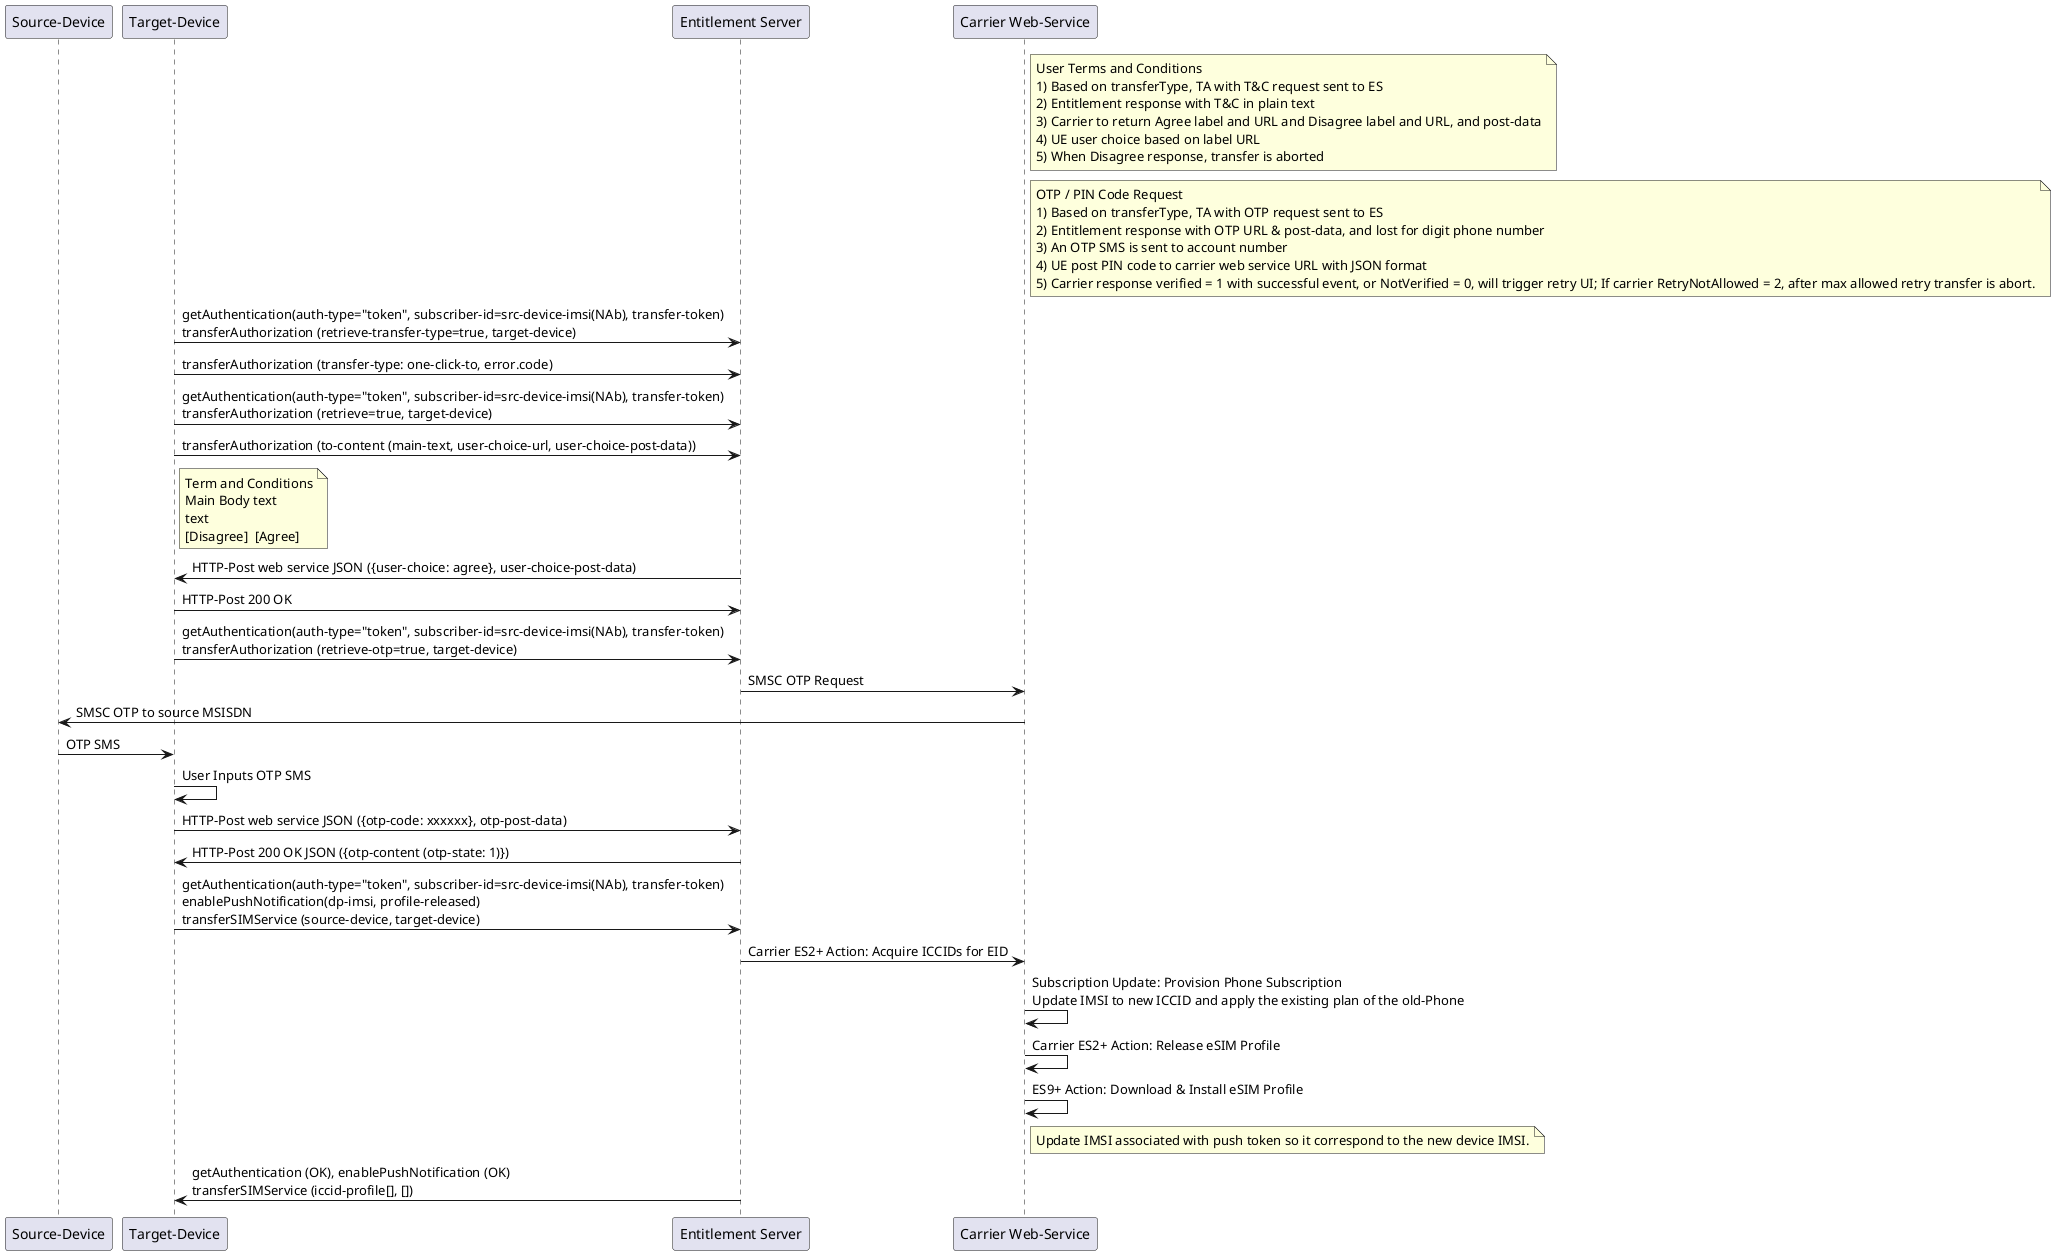 @startuml
' 定义参与者
participant "Source-Device" as SD
participant "Target-Device" as TD
participant "Entitlement Server" as ES
participant "Carrier Web-Service" as CWS

' 用户条款说明
note right of CWS
User Terms and Conditions
1) Based on transferType, TA with T&C request sent to ES
2) Entitlement response with T&C in plain text
3) Carrier to return Agree label and URL and Disagree label and URL, and post-data
4) UE user choice based on label URL
5) When Disagree response, transfer is aborted
end note

' OTP/PIN 说明
note right of CWS
OTP / PIN Code Request
1) Based on transferType, TA with OTP request sent to ES
2) Entitlement response with OTP URL & post-data, and lost for digit phone number
3) An OTP SMS is sent to account number
4) UE post PIN code to carrier web service URL with JSON format
5) Carrier response verified = 1 with successful event, or NotVerified = 0, will trigger retry UI; If carrier RetryNotAllowed = 2, after max allowed retry transfer is abort.
end note

' 主流程
TD -> ES: getAuthentication(auth-type="token", subscriber-id=src-device-imsi(NAb), transfer-token)\ntransferAuthorization (retrieve-transfer-type=true, target-device)
TD -> ES: transferAuthorization (transfer-type: one-click-to, error.code)
TD -> ES: getAuthentication(auth-type="token", subscriber-id=src-device-imsi(NAb), transfer-token)\ntransferAuthorization (retrieve=true, target-device)
TD -> ES: transferAuthorization (to-content (main-text, user-choice-url, user-choice-post-data))

' 用户条款弹窗
note right of TD
Term and Conditions
Main Body text
text
[Disagree]  [Agree]
end note

ES -> TD: HTTP-Post web service JSON ({user-choice: agree}, user-choice-post-data)
TD -> ES: HTTP-Post 200 OK

TD -> ES: getAuthentication(auth-type="token", subscriber-id=src-device-imsi(NAb), transfer-token)\ntransferAuthorization (retrieve-otp=true, target-device)
ES -> CWS: SMSC OTP Request
CWS -> SD: SMSC OTP to source MSISDN

SD -> TD: OTP SMS
TD -> TD: User Inputs OTP SMS

TD -> ES: HTTP-Post web service JSON ({otp-code: xxxxxx}, otp-post-data)
ES -> TD: HTTP-Post 200 OK JSON ({otp-content (otp-state: 1)})

TD -> ES: getAuthentication(auth-type="token", subscriber-id=src-device-imsi(NAb), transfer-token)\nenablePushNotification(dp-imsi, profile-released)\ntransferSIMService (source-device, target-device)
ES -> CWS: Carrier ES2+ Action: Acquire ICCIDs for EID
CWS -> CWS: Subscription Update: Provision Phone Subscription\nUpdate IMSI to new ICCID and apply the existing plan of the old-Phone
CWS -> CWS: Carrier ES2+ Action: Release eSIM Profile
CWS -> CWS: ES9+ Action: Download & Install eSIM Profile

' IMSI更新说明
note right of CWS
Update IMSI associated with push token so it correspond to the new device IMSI.
end note

ES -> TD: getAuthentication (OK), enablePushNotification (OK)\ntransferSIMService (iccid-profile[], [])
@enduml